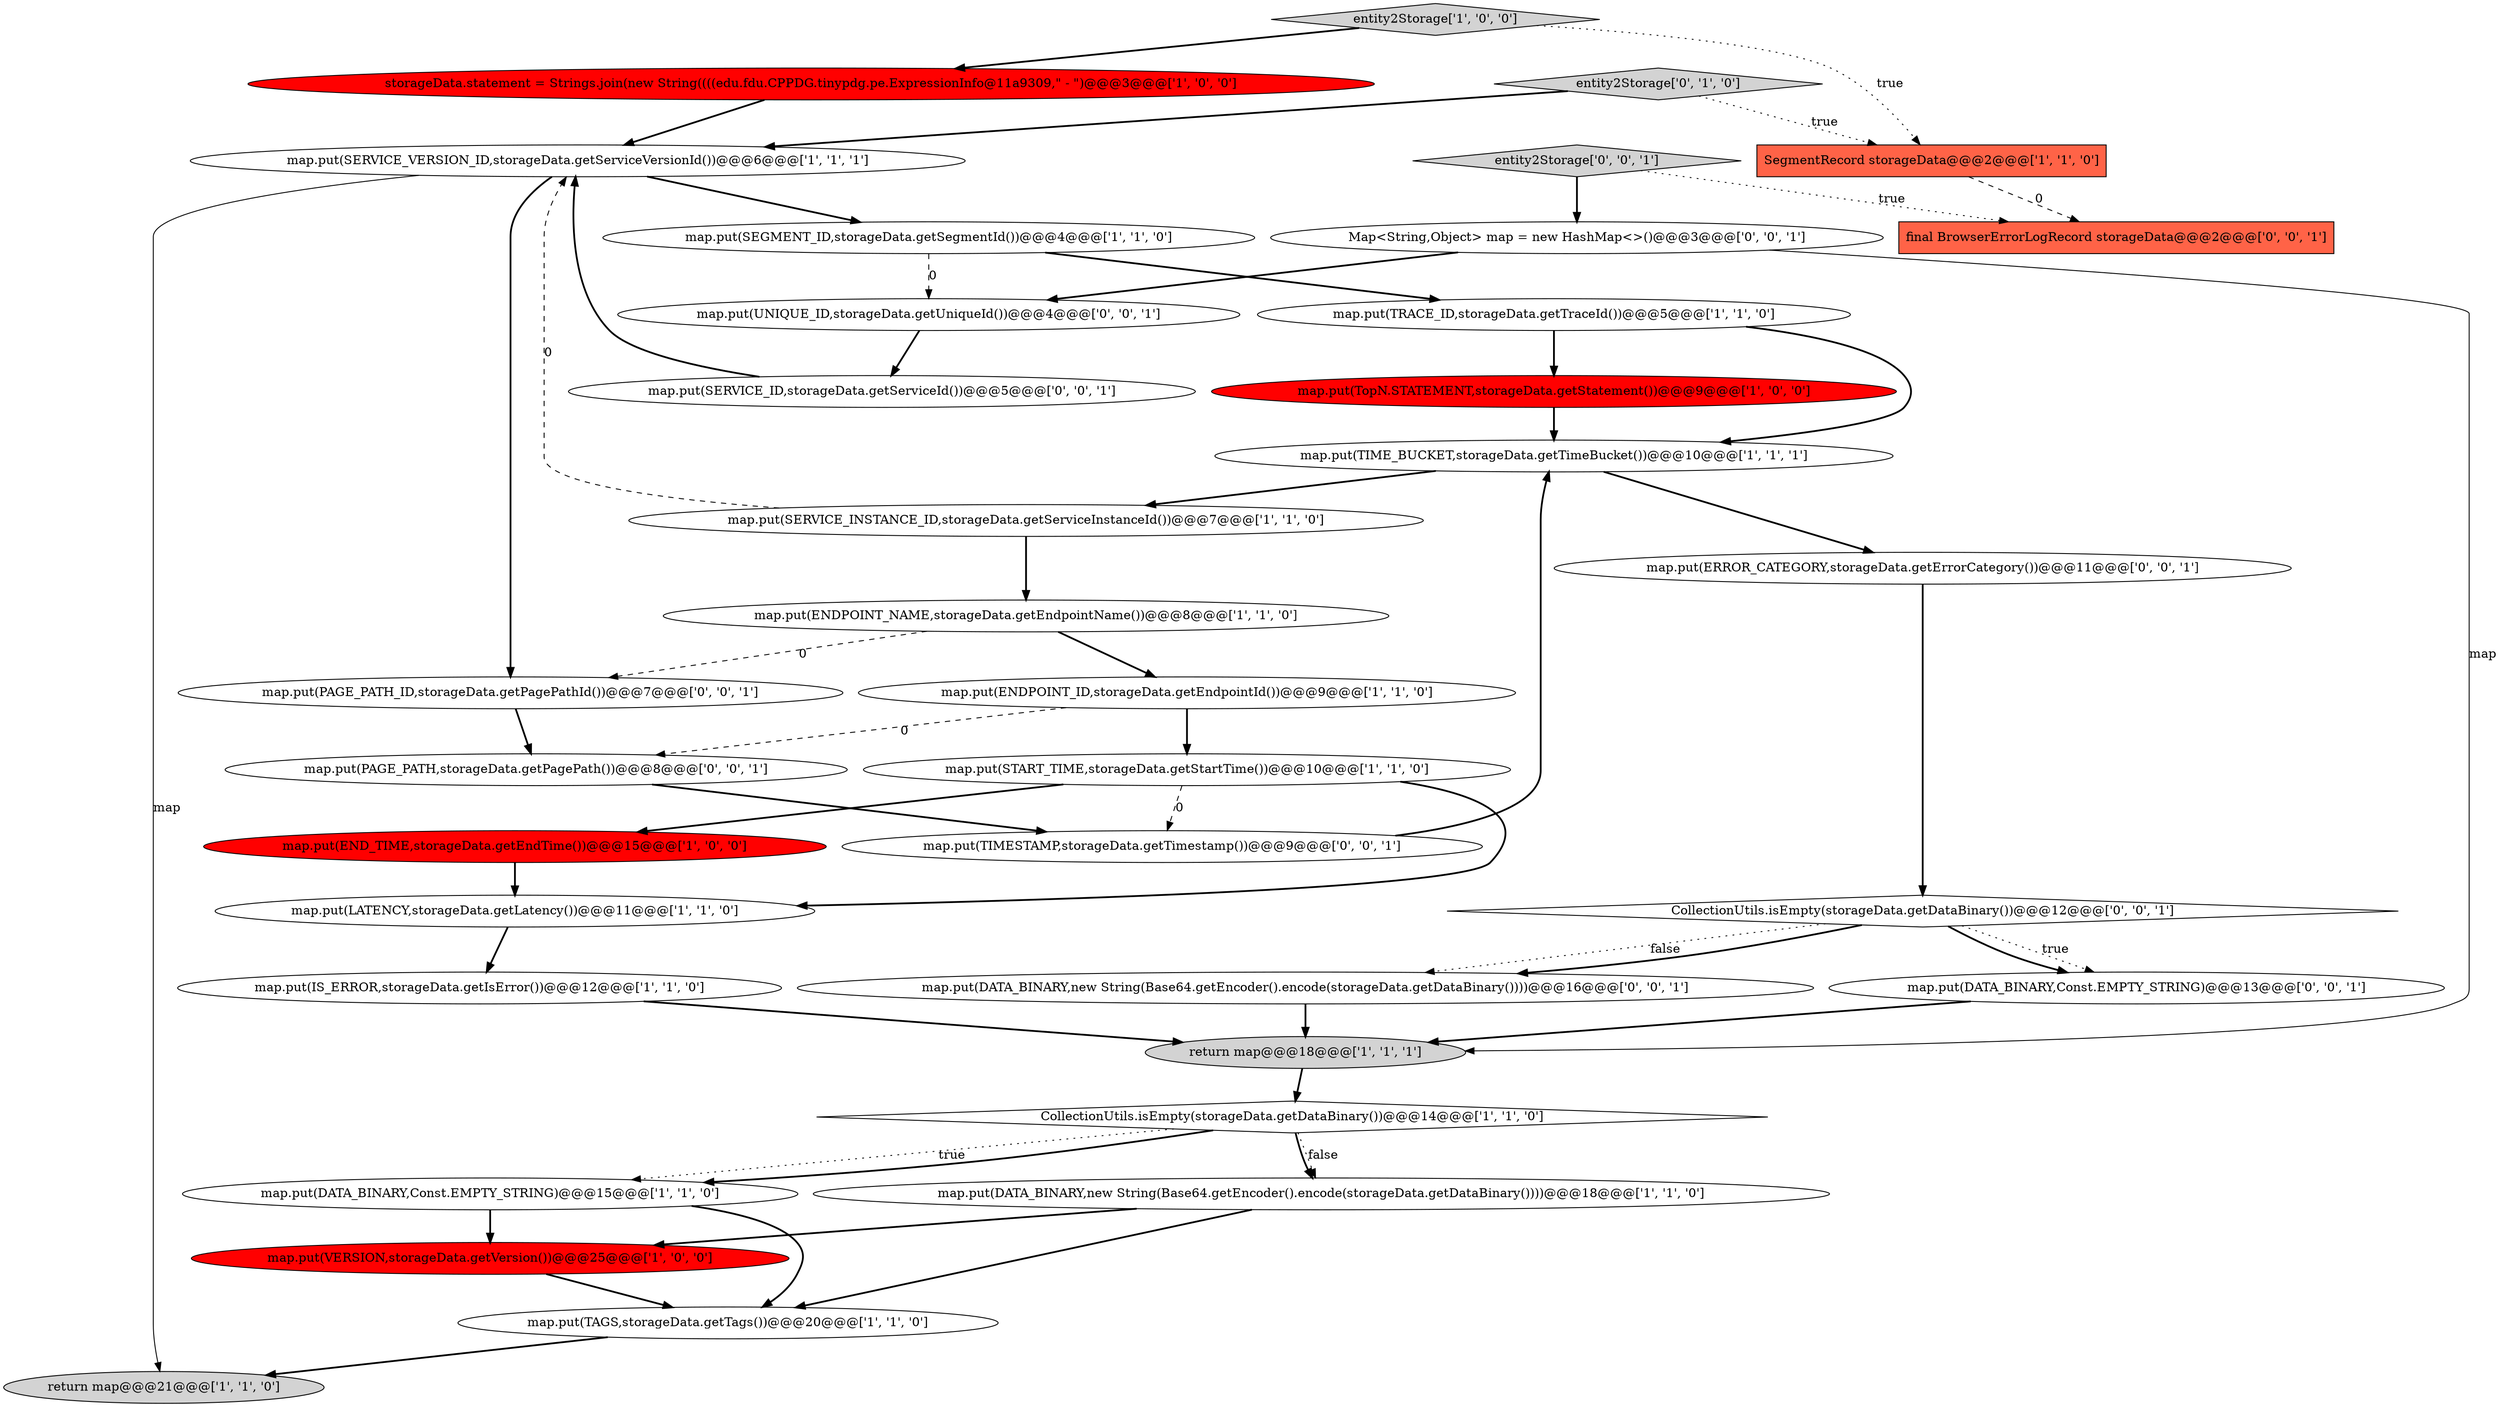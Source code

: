 digraph {
10 [style = filled, label = "map.put(TAGS,storageData.getTags())@@@20@@@['1', '1', '0']", fillcolor = white, shape = ellipse image = "AAA0AAABBB1BBB"];
14 [style = filled, label = "map.put(IS_ERROR,storageData.getIsError())@@@12@@@['1', '1', '0']", fillcolor = white, shape = ellipse image = "AAA0AAABBB1BBB"];
16 [style = filled, label = "map.put(END_TIME,storageData.getEndTime())@@@15@@@['1', '0', '0']", fillcolor = red, shape = ellipse image = "AAA1AAABBB1BBB"];
32 [style = filled, label = "map.put(TIMESTAMP,storageData.getTimestamp())@@@9@@@['0', '0', '1']", fillcolor = white, shape = ellipse image = "AAA0AAABBB3BBB"];
33 [style = filled, label = "map.put(UNIQUE_ID,storageData.getUniqueId())@@@4@@@['0', '0', '1']", fillcolor = white, shape = ellipse image = "AAA0AAABBB3BBB"];
15 [style = filled, label = "return map@@@21@@@['1', '1', '0']", fillcolor = lightgray, shape = ellipse image = "AAA0AAABBB1BBB"];
3 [style = filled, label = "map.put(TRACE_ID,storageData.getTraceId())@@@5@@@['1', '1', '0']", fillcolor = white, shape = ellipse image = "AAA0AAABBB1BBB"];
1 [style = filled, label = "map.put(DATA_BINARY,Const.EMPTY_STRING)@@@15@@@['1', '1', '0']", fillcolor = white, shape = ellipse image = "AAA0AAABBB1BBB"];
4 [style = filled, label = "map.put(ENDPOINT_NAME,storageData.getEndpointName())@@@8@@@['1', '1', '0']", fillcolor = white, shape = ellipse image = "AAA0AAABBB1BBB"];
6 [style = filled, label = "storageData.statement = Strings.join(new String((((edu.fdu.CPPDG.tinypdg.pe.ExpressionInfo@11a9309,\" - \")@@@3@@@['1', '0', '0']", fillcolor = red, shape = ellipse image = "AAA1AAABBB1BBB"];
22 [style = filled, label = "entity2Storage['0', '1', '0']", fillcolor = lightgray, shape = diamond image = "AAA0AAABBB2BBB"];
20 [style = filled, label = "map.put(VERSION,storageData.getVersion())@@@25@@@['1', '0', '0']", fillcolor = red, shape = ellipse image = "AAA1AAABBB1BBB"];
8 [style = filled, label = "return map@@@18@@@['1', '1', '1']", fillcolor = lightgray, shape = ellipse image = "AAA0AAABBB1BBB"];
12 [style = filled, label = "map.put(DATA_BINARY,new String(Base64.getEncoder().encode(storageData.getDataBinary())))@@@18@@@['1', '1', '0']", fillcolor = white, shape = ellipse image = "AAA0AAABBB1BBB"];
13 [style = filled, label = "entity2Storage['1', '0', '0']", fillcolor = lightgray, shape = diamond image = "AAA0AAABBB1BBB"];
21 [style = filled, label = "map.put(SERVICE_INSTANCE_ID,storageData.getServiceInstanceId())@@@7@@@['1', '1', '0']", fillcolor = white, shape = ellipse image = "AAA0AAABBB1BBB"];
28 [style = filled, label = "map.put(SERVICE_ID,storageData.getServiceId())@@@5@@@['0', '0', '1']", fillcolor = white, shape = ellipse image = "AAA0AAABBB3BBB"];
27 [style = filled, label = "final BrowserErrorLogRecord storageData@@@2@@@['0', '0', '1']", fillcolor = tomato, shape = box image = "AAA0AAABBB3BBB"];
5 [style = filled, label = "SegmentRecord storageData@@@2@@@['1', '1', '0']", fillcolor = tomato, shape = box image = "AAA0AAABBB1BBB"];
30 [style = filled, label = "map.put(PAGE_PATH,storageData.getPagePath())@@@8@@@['0', '0', '1']", fillcolor = white, shape = ellipse image = "AAA0AAABBB3BBB"];
2 [style = filled, label = "map.put(LATENCY,storageData.getLatency())@@@11@@@['1', '1', '0']", fillcolor = white, shape = ellipse image = "AAA0AAABBB1BBB"];
26 [style = filled, label = "CollectionUtils.isEmpty(storageData.getDataBinary())@@@12@@@['0', '0', '1']", fillcolor = white, shape = diamond image = "AAA0AAABBB3BBB"];
31 [style = filled, label = "map.put(ERROR_CATEGORY,storageData.getErrorCategory())@@@11@@@['0', '0', '1']", fillcolor = white, shape = ellipse image = "AAA0AAABBB3BBB"];
29 [style = filled, label = "entity2Storage['0', '0', '1']", fillcolor = lightgray, shape = diamond image = "AAA0AAABBB3BBB"];
11 [style = filled, label = "map.put(SERVICE_VERSION_ID,storageData.getServiceVersionId())@@@6@@@['1', '1', '1']", fillcolor = white, shape = ellipse image = "AAA0AAABBB1BBB"];
17 [style = filled, label = "map.put(SEGMENT_ID,storageData.getSegmentId())@@@4@@@['1', '1', '0']", fillcolor = white, shape = ellipse image = "AAA0AAABBB1BBB"];
24 [style = filled, label = "Map<String,Object> map = new HashMap<>()@@@3@@@['0', '0', '1']", fillcolor = white, shape = ellipse image = "AAA0AAABBB3BBB"];
0 [style = filled, label = "map.put(START_TIME,storageData.getStartTime())@@@10@@@['1', '1', '0']", fillcolor = white, shape = ellipse image = "AAA0AAABBB1BBB"];
18 [style = filled, label = "map.put(ENDPOINT_ID,storageData.getEndpointId())@@@9@@@['1', '1', '0']", fillcolor = white, shape = ellipse image = "AAA0AAABBB1BBB"];
23 [style = filled, label = "map.put(DATA_BINARY,new String(Base64.getEncoder().encode(storageData.getDataBinary())))@@@16@@@['0', '0', '1']", fillcolor = white, shape = ellipse image = "AAA0AAABBB3BBB"];
7 [style = filled, label = "map.put(TopN.STATEMENT,storageData.getStatement())@@@9@@@['1', '0', '0']", fillcolor = red, shape = ellipse image = "AAA1AAABBB1BBB"];
19 [style = filled, label = "map.put(TIME_BUCKET,storageData.getTimeBucket())@@@10@@@['1', '1', '1']", fillcolor = white, shape = ellipse image = "AAA0AAABBB1BBB"];
25 [style = filled, label = "map.put(PAGE_PATH_ID,storageData.getPagePathId())@@@7@@@['0', '0', '1']", fillcolor = white, shape = ellipse image = "AAA0AAABBB3BBB"];
34 [style = filled, label = "map.put(DATA_BINARY,Const.EMPTY_STRING)@@@13@@@['0', '0', '1']", fillcolor = white, shape = ellipse image = "AAA0AAABBB3BBB"];
9 [style = filled, label = "CollectionUtils.isEmpty(storageData.getDataBinary())@@@14@@@['1', '1', '0']", fillcolor = white, shape = diamond image = "AAA0AAABBB1BBB"];
0->16 [style = bold, label=""];
10->15 [style = bold, label=""];
19->31 [style = bold, label=""];
18->30 [style = dashed, label="0"];
26->34 [style = dotted, label="true"];
29->27 [style = dotted, label="true"];
25->30 [style = bold, label=""];
33->28 [style = bold, label=""];
28->11 [style = bold, label=""];
0->2 [style = bold, label=""];
26->34 [style = bold, label=""];
0->32 [style = dashed, label="0"];
12->20 [style = bold, label=""];
1->20 [style = bold, label=""];
30->32 [style = bold, label=""];
13->5 [style = dotted, label="true"];
4->18 [style = bold, label=""];
17->33 [style = dashed, label="0"];
26->23 [style = dotted, label="false"];
32->19 [style = bold, label=""];
34->8 [style = bold, label=""];
16->2 [style = bold, label=""];
23->8 [style = bold, label=""];
9->12 [style = dotted, label="false"];
20->10 [style = bold, label=""];
22->5 [style = dotted, label="true"];
21->11 [style = dashed, label="0"];
4->25 [style = dashed, label="0"];
24->33 [style = bold, label=""];
31->26 [style = bold, label=""];
5->27 [style = dashed, label="0"];
12->10 [style = bold, label=""];
3->19 [style = bold, label=""];
3->7 [style = bold, label=""];
6->11 [style = bold, label=""];
26->23 [style = bold, label=""];
2->14 [style = bold, label=""];
11->15 [style = solid, label="map"];
8->9 [style = bold, label=""];
9->1 [style = dotted, label="true"];
17->3 [style = bold, label=""];
11->17 [style = bold, label=""];
14->8 [style = bold, label=""];
9->12 [style = bold, label=""];
13->6 [style = bold, label=""];
9->1 [style = bold, label=""];
29->24 [style = bold, label=""];
1->10 [style = bold, label=""];
7->19 [style = bold, label=""];
18->0 [style = bold, label=""];
22->11 [style = bold, label=""];
11->25 [style = bold, label=""];
21->4 [style = bold, label=""];
24->8 [style = solid, label="map"];
19->21 [style = bold, label=""];
}
